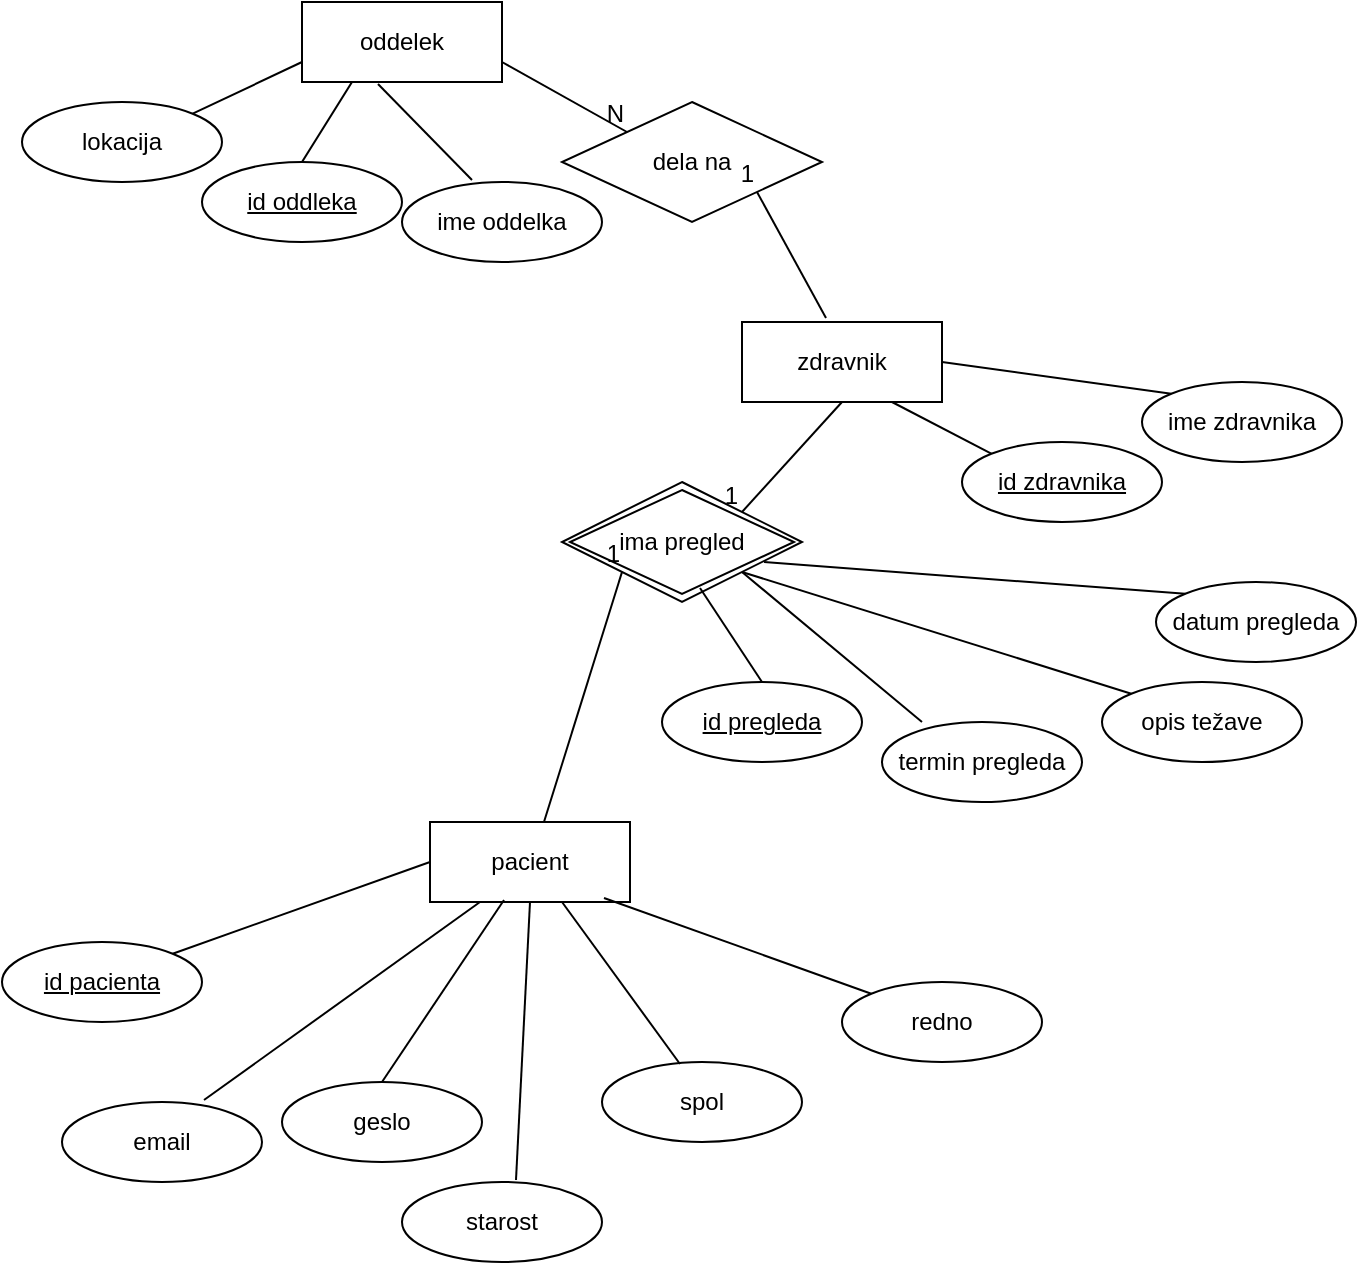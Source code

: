 <mxfile version="26.1.1">
  <diagram name="Page-1" id="79vdiebedNlyaOBYZlAE">
    <mxGraphModel dx="954" dy="605" grid="1" gridSize="10" guides="1" tooltips="1" connect="1" arrows="1" fold="1" page="1" pageScale="1" pageWidth="827" pageHeight="1169" math="0" shadow="0">
      <root>
        <mxCell id="0" />
        <mxCell id="1" parent="0" />
        <mxCell id="gJ04g2l-ZdzM64Pl_dXX-1" value="pacient" style="whiteSpace=wrap;html=1;align=center;" vertex="1" parent="1">
          <mxGeometry x="364" y="440" width="100" height="40" as="geometry" />
        </mxCell>
        <mxCell id="gJ04g2l-ZdzM64Pl_dXX-2" value="zdravnik" style="whiteSpace=wrap;html=1;align=center;" vertex="1" parent="1">
          <mxGeometry x="520" y="190" width="100" height="40" as="geometry" />
        </mxCell>
        <mxCell id="gJ04g2l-ZdzM64Pl_dXX-3" value="oddelek" style="whiteSpace=wrap;html=1;align=center;" vertex="1" parent="1">
          <mxGeometry x="300" y="30" width="100" height="40" as="geometry" />
        </mxCell>
        <mxCell id="gJ04g2l-ZdzM64Pl_dXX-4" value="ima pregled" style="shape=rhombus;double=1;perimeter=rhombusPerimeter;whiteSpace=wrap;html=1;align=center;" vertex="1" parent="1">
          <mxGeometry x="430" y="270" width="120" height="60" as="geometry" />
        </mxCell>
        <mxCell id="gJ04g2l-ZdzM64Pl_dXX-5" value="" style="endArrow=none;html=1;rounded=0;exitX=0.57;exitY=0;exitDx=0;exitDy=0;entryX=0;entryY=1;entryDx=0;entryDy=0;exitPerimeter=0;" edge="1" parent="1" source="gJ04g2l-ZdzM64Pl_dXX-1" target="gJ04g2l-ZdzM64Pl_dXX-4">
          <mxGeometry relative="1" as="geometry">
            <mxPoint x="414" y="455" as="sourcePoint" />
            <mxPoint x="410" y="310" as="targetPoint" />
          </mxGeometry>
        </mxCell>
        <mxCell id="gJ04g2l-ZdzM64Pl_dXX-6" value="1" style="resizable=0;html=1;whiteSpace=wrap;align=right;verticalAlign=bottom;" connectable="0" vertex="1" parent="gJ04g2l-ZdzM64Pl_dXX-5">
          <mxGeometry x="1" relative="1" as="geometry" />
        </mxCell>
        <mxCell id="gJ04g2l-ZdzM64Pl_dXX-7" value="" style="endArrow=none;html=1;rounded=0;entryX=1;entryY=0;entryDx=0;entryDy=0;exitX=0.5;exitY=1;exitDx=0;exitDy=0;" edge="1" parent="1" source="gJ04g2l-ZdzM64Pl_dXX-2" target="gJ04g2l-ZdzM64Pl_dXX-4">
          <mxGeometry relative="1" as="geometry">
            <mxPoint x="340" y="410" as="sourcePoint" />
            <mxPoint x="480" y="410" as="targetPoint" />
            <Array as="points" />
          </mxGeometry>
        </mxCell>
        <mxCell id="gJ04g2l-ZdzM64Pl_dXX-8" value="1" style="resizable=0;html=1;whiteSpace=wrap;align=right;verticalAlign=bottom;" connectable="0" vertex="1" parent="gJ04g2l-ZdzM64Pl_dXX-7">
          <mxGeometry x="1" relative="1" as="geometry" />
        </mxCell>
        <mxCell id="gJ04g2l-ZdzM64Pl_dXX-9" value="datum pregleda" style="ellipse;whiteSpace=wrap;html=1;align=center;" vertex="1" parent="1">
          <mxGeometry x="727" y="320" width="100" height="40" as="geometry" />
        </mxCell>
        <mxCell id="gJ04g2l-ZdzM64Pl_dXX-10" value="id pregleda" style="ellipse;whiteSpace=wrap;html=1;align=center;fontStyle=4;" vertex="1" parent="1">
          <mxGeometry x="480" y="370" width="100" height="40" as="geometry" />
        </mxCell>
        <mxCell id="gJ04g2l-ZdzM64Pl_dXX-12" value="" style="endArrow=none;html=1;rounded=0;entryX=0.5;entryY=0;entryDx=0;entryDy=0;exitX=0.575;exitY=0.883;exitDx=0;exitDy=0;exitPerimeter=0;" edge="1" parent="1" source="gJ04g2l-ZdzM64Pl_dXX-4" target="gJ04g2l-ZdzM64Pl_dXX-10">
          <mxGeometry relative="1" as="geometry">
            <mxPoint x="330" y="310" as="sourcePoint" />
            <mxPoint x="490" y="310" as="targetPoint" />
          </mxGeometry>
        </mxCell>
        <mxCell id="gJ04g2l-ZdzM64Pl_dXX-13" value="" style="endArrow=none;html=1;rounded=0;entryX=0;entryY=0;entryDx=0;entryDy=0;exitX=0.842;exitY=0.667;exitDx=0;exitDy=0;exitPerimeter=0;" edge="1" parent="1" source="gJ04g2l-ZdzM64Pl_dXX-4" target="gJ04g2l-ZdzM64Pl_dXX-9">
          <mxGeometry relative="1" as="geometry">
            <mxPoint x="330" y="310" as="sourcePoint" />
            <mxPoint x="490" y="310" as="targetPoint" />
          </mxGeometry>
        </mxCell>
        <mxCell id="gJ04g2l-ZdzM64Pl_dXX-14" value="id pacienta" style="ellipse;whiteSpace=wrap;html=1;align=center;fontStyle=4;" vertex="1" parent="1">
          <mxGeometry x="150" y="500" width="100" height="40" as="geometry" />
        </mxCell>
        <mxCell id="gJ04g2l-ZdzM64Pl_dXX-15" value="starost" style="ellipse;whiteSpace=wrap;html=1;align=center;" vertex="1" parent="1">
          <mxGeometry x="350" y="620" width="100" height="40" as="geometry" />
        </mxCell>
        <mxCell id="gJ04g2l-ZdzM64Pl_dXX-16" value="spol" style="ellipse;whiteSpace=wrap;html=1;align=center;" vertex="1" parent="1">
          <mxGeometry x="450" y="560" width="100" height="40" as="geometry" />
        </mxCell>
        <mxCell id="gJ04g2l-ZdzM64Pl_dXX-17" value="redno" style="ellipse;whiteSpace=wrap;html=1;align=center;" vertex="1" parent="1">
          <mxGeometry x="570" y="520" width="100" height="40" as="geometry" />
        </mxCell>
        <mxCell id="gJ04g2l-ZdzM64Pl_dXX-18" value="" style="endArrow=none;html=1;rounded=0;exitX=1;exitY=0;exitDx=0;exitDy=0;entryX=0;entryY=0.5;entryDx=0;entryDy=0;" edge="1" parent="1" source="gJ04g2l-ZdzM64Pl_dXX-14" target="gJ04g2l-ZdzM64Pl_dXX-1">
          <mxGeometry relative="1" as="geometry">
            <mxPoint x="180" y="480" as="sourcePoint" />
            <mxPoint x="343" y="458" as="targetPoint" />
          </mxGeometry>
        </mxCell>
        <mxCell id="gJ04g2l-ZdzM64Pl_dXX-19" value="dela na" style="shape=rhombus;perimeter=rhombusPerimeter;whiteSpace=wrap;html=1;align=center;" vertex="1" parent="1">
          <mxGeometry x="430" y="80" width="130" height="60" as="geometry" />
        </mxCell>
        <mxCell id="gJ04g2l-ZdzM64Pl_dXX-20" value="" style="endArrow=none;html=1;rounded=0;exitX=0.5;exitY=1;exitDx=0;exitDy=0;entryX=0.57;entryY=-0.025;entryDx=0;entryDy=0;entryPerimeter=0;" edge="1" parent="1" source="gJ04g2l-ZdzM64Pl_dXX-1" target="gJ04g2l-ZdzM64Pl_dXX-15">
          <mxGeometry relative="1" as="geometry">
            <mxPoint x="330" y="310" as="sourcePoint" />
            <mxPoint x="490" y="310" as="targetPoint" />
          </mxGeometry>
        </mxCell>
        <mxCell id="gJ04g2l-ZdzM64Pl_dXX-25" value="" style="endArrow=none;html=1;rounded=0;labelPosition=left;verticalLabelPosition=bottom;align=right;verticalAlign=top;exitX=0.42;exitY=-0.05;exitDx=0;exitDy=0;entryX=1;entryY=1;entryDx=0;entryDy=0;exitPerimeter=0;" edge="1" parent="1" source="gJ04g2l-ZdzM64Pl_dXX-2" target="gJ04g2l-ZdzM64Pl_dXX-19">
          <mxGeometry relative="1" as="geometry">
            <mxPoint x="330" y="310" as="sourcePoint" />
            <mxPoint x="653" y="150" as="targetPoint" />
          </mxGeometry>
        </mxCell>
        <mxCell id="gJ04g2l-ZdzM64Pl_dXX-26" value="1" style="resizable=0;html=1;whiteSpace=wrap;align=right;verticalAlign=bottom;" connectable="0" vertex="1" parent="gJ04g2l-ZdzM64Pl_dXX-25">
          <mxGeometry x="1" relative="1" as="geometry" />
        </mxCell>
        <mxCell id="gJ04g2l-ZdzM64Pl_dXX-30" value="" style="endArrow=none;html=1;rounded=0;entryX=0;entryY=0;entryDx=0;entryDy=0;exitX=1;exitY=0.75;exitDx=0;exitDy=0;" edge="1" parent="1" source="gJ04g2l-ZdzM64Pl_dXX-3" target="gJ04g2l-ZdzM64Pl_dXX-19">
          <mxGeometry relative="1" as="geometry">
            <mxPoint x="330" y="310" as="sourcePoint" />
            <mxPoint x="490" y="310" as="targetPoint" />
          </mxGeometry>
        </mxCell>
        <mxCell id="gJ04g2l-ZdzM64Pl_dXX-31" value="N" style="resizable=0;html=1;whiteSpace=wrap;align=right;verticalAlign=bottom;" connectable="0" vertex="1" parent="gJ04g2l-ZdzM64Pl_dXX-30">
          <mxGeometry x="1" relative="1" as="geometry" />
        </mxCell>
        <mxCell id="gJ04g2l-ZdzM64Pl_dXX-32" value="id oddleka" style="ellipse;whiteSpace=wrap;html=1;align=center;fontStyle=4;" vertex="1" parent="1">
          <mxGeometry x="250" y="110" width="100" height="40" as="geometry" />
        </mxCell>
        <mxCell id="gJ04g2l-ZdzM64Pl_dXX-33" value="" style="endArrow=none;html=1;rounded=0;exitX=0.25;exitY=1;exitDx=0;exitDy=0;entryX=0.5;entryY=0;entryDx=0;entryDy=0;" edge="1" parent="1" source="gJ04g2l-ZdzM64Pl_dXX-3" target="gJ04g2l-ZdzM64Pl_dXX-32">
          <mxGeometry relative="1" as="geometry">
            <mxPoint x="330" y="310" as="sourcePoint" />
            <mxPoint x="490" y="310" as="targetPoint" />
          </mxGeometry>
        </mxCell>
        <mxCell id="gJ04g2l-ZdzM64Pl_dXX-34" value="ime oddelka" style="ellipse;whiteSpace=wrap;html=1;align=center;" vertex="1" parent="1">
          <mxGeometry x="350" y="120" width="100" height="40" as="geometry" />
        </mxCell>
        <mxCell id="gJ04g2l-ZdzM64Pl_dXX-36" value="" style="endArrow=none;html=1;rounded=0;exitX=0.38;exitY=1.025;exitDx=0;exitDy=0;entryX=0.35;entryY=-0.025;entryDx=0;entryDy=0;entryPerimeter=0;exitPerimeter=0;" edge="1" parent="1" source="gJ04g2l-ZdzM64Pl_dXX-3" target="gJ04g2l-ZdzM64Pl_dXX-34">
          <mxGeometry relative="1" as="geometry">
            <mxPoint x="330" y="310" as="sourcePoint" />
            <mxPoint x="490" y="310" as="targetPoint" />
          </mxGeometry>
        </mxCell>
        <mxCell id="gJ04g2l-ZdzM64Pl_dXX-37" value="" style="endArrow=none;html=1;rounded=0;exitX=0.66;exitY=1;exitDx=0;exitDy=0;exitPerimeter=0;entryX=0.39;entryY=0.025;entryDx=0;entryDy=0;entryPerimeter=0;" edge="1" parent="1" source="gJ04g2l-ZdzM64Pl_dXX-1" target="gJ04g2l-ZdzM64Pl_dXX-16">
          <mxGeometry relative="1" as="geometry">
            <mxPoint x="330" y="310" as="sourcePoint" />
            <mxPoint x="490" y="310" as="targetPoint" />
          </mxGeometry>
        </mxCell>
        <mxCell id="gJ04g2l-ZdzM64Pl_dXX-38" value="" style="endArrow=none;html=1;rounded=0;exitX=0.87;exitY=0.95;exitDx=0;exitDy=0;exitPerimeter=0;entryX=0;entryY=0;entryDx=0;entryDy=0;" edge="1" parent="1" source="gJ04g2l-ZdzM64Pl_dXX-1" target="gJ04g2l-ZdzM64Pl_dXX-17">
          <mxGeometry relative="1" as="geometry">
            <mxPoint x="330" y="310" as="sourcePoint" />
            <mxPoint x="490" y="310" as="targetPoint" />
          </mxGeometry>
        </mxCell>
        <mxCell id="gJ04g2l-ZdzM64Pl_dXX-39" value="termin pregleda" style="ellipse;whiteSpace=wrap;html=1;align=center;" vertex="1" parent="1">
          <mxGeometry x="590" y="390" width="100" height="40" as="geometry" />
        </mxCell>
        <mxCell id="gJ04g2l-ZdzM64Pl_dXX-40" value="" style="endArrow=none;html=1;rounded=0;exitX=1;exitY=1;exitDx=0;exitDy=0;entryX=0.2;entryY=0;entryDx=0;entryDy=0;entryPerimeter=0;" edge="1" parent="1" source="gJ04g2l-ZdzM64Pl_dXX-4" target="gJ04g2l-ZdzM64Pl_dXX-39">
          <mxGeometry relative="1" as="geometry">
            <mxPoint x="330" y="310" as="sourcePoint" />
            <mxPoint x="490" y="310" as="targetPoint" />
          </mxGeometry>
        </mxCell>
        <mxCell id="gJ04g2l-ZdzM64Pl_dXX-41" value="id zdravnika" style="ellipse;whiteSpace=wrap;html=1;align=center;fontStyle=4;" vertex="1" parent="1">
          <mxGeometry x="630" y="250" width="100" height="40" as="geometry" />
        </mxCell>
        <mxCell id="gJ04g2l-ZdzM64Pl_dXX-42" value="ime zdravnika" style="ellipse;whiteSpace=wrap;html=1;align=center;" vertex="1" parent="1">
          <mxGeometry x="720" y="220" width="100" height="40" as="geometry" />
        </mxCell>
        <mxCell id="gJ04g2l-ZdzM64Pl_dXX-43" value="" style="endArrow=none;html=1;rounded=0;exitX=0.75;exitY=1;exitDx=0;exitDy=0;entryX=0;entryY=0;entryDx=0;entryDy=0;" edge="1" parent="1" source="gJ04g2l-ZdzM64Pl_dXX-2" target="gJ04g2l-ZdzM64Pl_dXX-41">
          <mxGeometry relative="1" as="geometry">
            <mxPoint x="330" y="310" as="sourcePoint" />
            <mxPoint x="490" y="310" as="targetPoint" />
          </mxGeometry>
        </mxCell>
        <mxCell id="gJ04g2l-ZdzM64Pl_dXX-44" value="lokacija" style="ellipse;whiteSpace=wrap;html=1;align=center;" vertex="1" parent="1">
          <mxGeometry x="160" y="80" width="100" height="40" as="geometry" />
        </mxCell>
        <mxCell id="gJ04g2l-ZdzM64Pl_dXX-45" value="" style="endArrow=none;html=1;rounded=0;exitX=1;exitY=0;exitDx=0;exitDy=0;entryX=0;entryY=0.75;entryDx=0;entryDy=0;" edge="1" parent="1" source="gJ04g2l-ZdzM64Pl_dXX-44" target="gJ04g2l-ZdzM64Pl_dXX-3">
          <mxGeometry relative="1" as="geometry">
            <mxPoint x="330" y="310" as="sourcePoint" />
            <mxPoint x="490" y="310" as="targetPoint" />
          </mxGeometry>
        </mxCell>
        <mxCell id="gJ04g2l-ZdzM64Pl_dXX-46" value="" style="endArrow=none;html=1;rounded=0;exitX=1;exitY=0.5;exitDx=0;exitDy=0;entryX=0;entryY=0;entryDx=0;entryDy=0;" edge="1" parent="1" source="gJ04g2l-ZdzM64Pl_dXX-2" target="gJ04g2l-ZdzM64Pl_dXX-42">
          <mxGeometry relative="1" as="geometry">
            <mxPoint x="330" y="310" as="sourcePoint" />
            <mxPoint x="490" y="310" as="targetPoint" />
          </mxGeometry>
        </mxCell>
        <mxCell id="gJ04g2l-ZdzM64Pl_dXX-47" value="opis težave" style="ellipse;whiteSpace=wrap;html=1;align=center;" vertex="1" parent="1">
          <mxGeometry x="700" y="370" width="100" height="40" as="geometry" />
        </mxCell>
        <mxCell id="gJ04g2l-ZdzM64Pl_dXX-48" value="" style="endArrow=none;html=1;rounded=0;exitX=1;exitY=1;exitDx=0;exitDy=0;entryX=0;entryY=0;entryDx=0;entryDy=0;" edge="1" parent="1" source="gJ04g2l-ZdzM64Pl_dXX-4" target="gJ04g2l-ZdzM64Pl_dXX-47">
          <mxGeometry relative="1" as="geometry">
            <mxPoint x="330" y="360" as="sourcePoint" />
            <mxPoint x="690" y="380" as="targetPoint" />
          </mxGeometry>
        </mxCell>
        <mxCell id="gJ04g2l-ZdzM64Pl_dXX-49" value="email" style="ellipse;whiteSpace=wrap;html=1;align=center;" vertex="1" parent="1">
          <mxGeometry x="180" y="580" width="100" height="40" as="geometry" />
        </mxCell>
        <mxCell id="gJ04g2l-ZdzM64Pl_dXX-50" value="geslo" style="ellipse;whiteSpace=wrap;html=1;align=center;" vertex="1" parent="1">
          <mxGeometry x="290" y="570" width="100" height="40" as="geometry" />
        </mxCell>
        <mxCell id="gJ04g2l-ZdzM64Pl_dXX-51" value="" style="endArrow=none;html=1;rounded=0;exitX=0.71;exitY=-0.025;exitDx=0;exitDy=0;exitPerimeter=0;entryX=0.25;entryY=1;entryDx=0;entryDy=0;" edge="1" parent="1" source="gJ04g2l-ZdzM64Pl_dXX-49" target="gJ04g2l-ZdzM64Pl_dXX-1">
          <mxGeometry relative="1" as="geometry">
            <mxPoint x="330" y="460" as="sourcePoint" />
            <mxPoint x="490" y="460" as="targetPoint" />
          </mxGeometry>
        </mxCell>
        <mxCell id="gJ04g2l-ZdzM64Pl_dXX-53" value="" style="endArrow=none;html=1;rounded=0;exitX=0.5;exitY=0;exitDx=0;exitDy=0;entryX=0.37;entryY=0.975;entryDx=0;entryDy=0;entryPerimeter=0;" edge="1" parent="1" source="gJ04g2l-ZdzM64Pl_dXX-50" target="gJ04g2l-ZdzM64Pl_dXX-1">
          <mxGeometry relative="1" as="geometry">
            <mxPoint x="330" y="460" as="sourcePoint" />
            <mxPoint x="490" y="460" as="targetPoint" />
          </mxGeometry>
        </mxCell>
      </root>
    </mxGraphModel>
  </diagram>
</mxfile>

